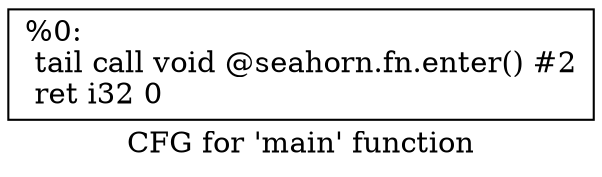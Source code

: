 digraph "CFG for 'main' function" {
	label="CFG for 'main' function";

	Node0x2720360 [shape=record,label="{%0:\l  tail call void @seahorn.fn.enter() #2\l  ret i32 0\l}"];
}
